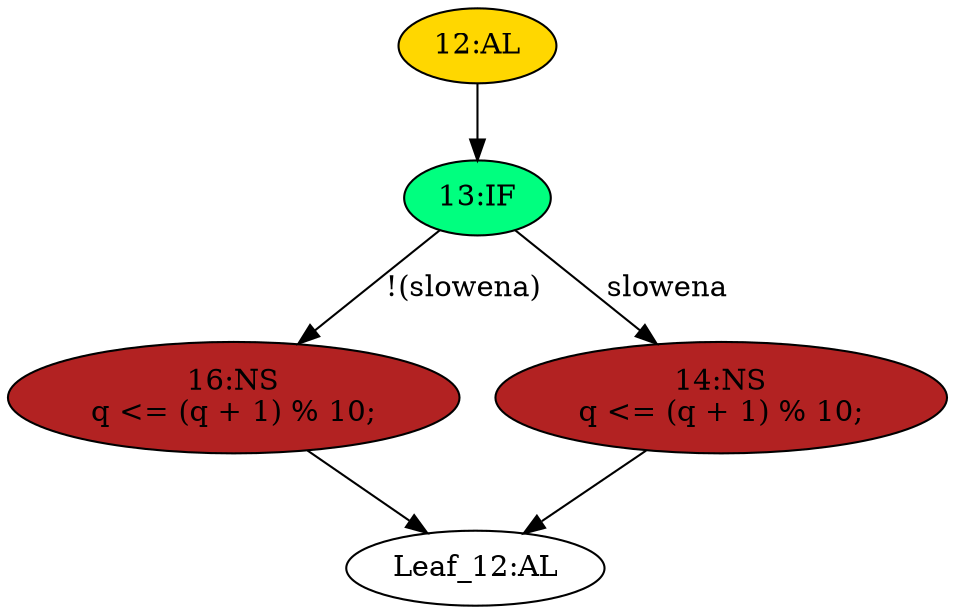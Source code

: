 strict digraph "" {
	node [label="\N"];
	"16:NS"	[ast="<pyverilog.vparser.ast.NonblockingSubstitution object at 0x7f9a8fcd75d0>",
		fillcolor=firebrick,
		label="16:NS
q <= (q + 1) % 10;",
		statements="[<pyverilog.vparser.ast.NonblockingSubstitution object at 0x7f9a8fcd75d0>]",
		style=filled,
		typ=NonblockingSubstitution];
	"Leaf_12:AL"	[def_var="['q']",
		label="Leaf_12:AL"];
	"16:NS" -> "Leaf_12:AL"	[cond="[]",
		lineno=None];
	"12:AL"	[ast="<pyverilog.vparser.ast.Always object at 0x7f9a8fcd7f90>",
		clk_sens=True,
		fillcolor=gold,
		label="12:AL",
		sens="['clk']",
		statements="[]",
		style=filled,
		typ=Always,
		use_var="['q', 'slowena']"];
	"13:IF"	[ast="<pyverilog.vparser.ast.IfStatement object at 0x7f9a8fcd7e90>",
		fillcolor=springgreen,
		label="13:IF",
		statements="[]",
		style=filled,
		typ=IfStatement];
	"12:AL" -> "13:IF"	[cond="[]",
		lineno=None];
	"13:IF" -> "16:NS"	[cond="['slowena']",
		label="!(slowena)",
		lineno=13];
	"14:NS"	[ast="<pyverilog.vparser.ast.NonblockingSubstitution object at 0x7f9a8fcd71d0>",
		fillcolor=firebrick,
		label="14:NS
q <= (q + 1) % 10;",
		statements="[<pyverilog.vparser.ast.NonblockingSubstitution object at 0x7f9a8fcd71d0>]",
		style=filled,
		typ=NonblockingSubstitution];
	"13:IF" -> "14:NS"	[cond="['slowena']",
		label=slowena,
		lineno=13];
	"14:NS" -> "Leaf_12:AL"	[cond="[]",
		lineno=None];
}
